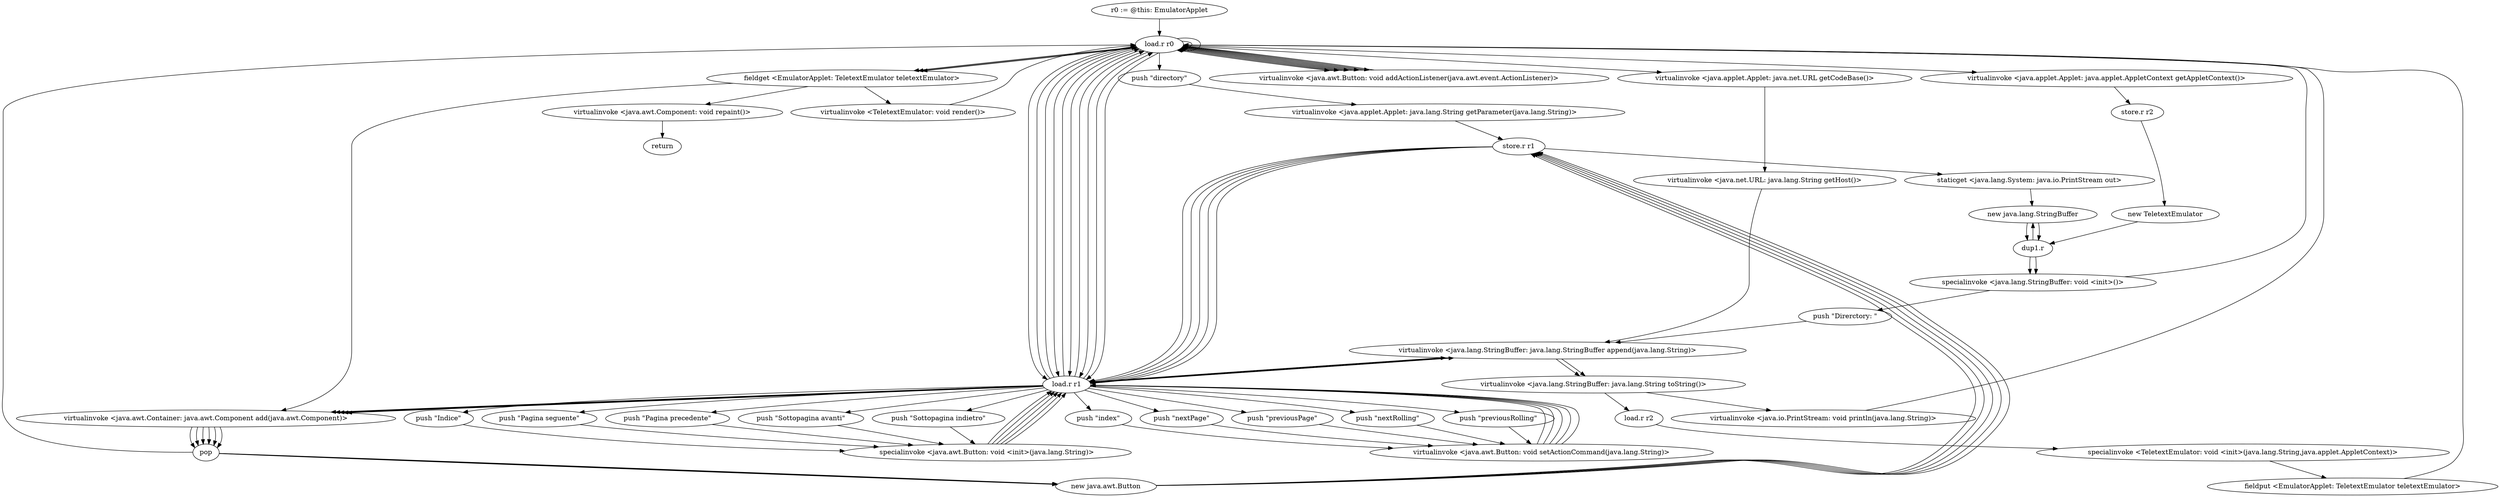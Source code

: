 digraph "" {
    "r0 := @this: EmulatorApplet"
    "load.r r0"
    "r0 := @this: EmulatorApplet"->"load.r r0";
    "push \"directory\""
    "load.r r0"->"push \"directory\"";
    "virtualinvoke <java.applet.Applet: java.lang.String getParameter(java.lang.String)>"
    "push \"directory\""->"virtualinvoke <java.applet.Applet: java.lang.String getParameter(java.lang.String)>";
    "store.r r1"
    "virtualinvoke <java.applet.Applet: java.lang.String getParameter(java.lang.String)>"->"store.r r1";
    "staticget <java.lang.System: java.io.PrintStream out>"
    "store.r r1"->"staticget <java.lang.System: java.io.PrintStream out>";
    "new java.lang.StringBuffer"
    "staticget <java.lang.System: java.io.PrintStream out>"->"new java.lang.StringBuffer";
    "dup1.r"
    "new java.lang.StringBuffer"->"dup1.r";
    "specialinvoke <java.lang.StringBuffer: void <init>()>"
    "dup1.r"->"specialinvoke <java.lang.StringBuffer: void <init>()>";
    "push \"Direrctory: \""
    "specialinvoke <java.lang.StringBuffer: void <init>()>"->"push \"Direrctory: \"";
    "virtualinvoke <java.lang.StringBuffer: java.lang.StringBuffer append(java.lang.String)>"
    "push \"Direrctory: \""->"virtualinvoke <java.lang.StringBuffer: java.lang.StringBuffer append(java.lang.String)>";
    "load.r r1"
    "virtualinvoke <java.lang.StringBuffer: java.lang.StringBuffer append(java.lang.String)>"->"load.r r1";
    "load.r r1"->"virtualinvoke <java.lang.StringBuffer: java.lang.StringBuffer append(java.lang.String)>";
    "virtualinvoke <java.lang.StringBuffer: java.lang.String toString()>"
    "virtualinvoke <java.lang.StringBuffer: java.lang.StringBuffer append(java.lang.String)>"->"virtualinvoke <java.lang.StringBuffer: java.lang.String toString()>";
    "virtualinvoke <java.io.PrintStream: void println(java.lang.String)>"
    "virtualinvoke <java.lang.StringBuffer: java.lang.String toString()>"->"virtualinvoke <java.io.PrintStream: void println(java.lang.String)>";
    "virtualinvoke <java.io.PrintStream: void println(java.lang.String)>"->"load.r r0";
    "load.r r0"->"load.r r0";
    "virtualinvoke <java.applet.Applet: java.applet.AppletContext getAppletContext()>"
    "load.r r0"->"virtualinvoke <java.applet.Applet: java.applet.AppletContext getAppletContext()>";
    "store.r r2"
    "virtualinvoke <java.applet.Applet: java.applet.AppletContext getAppletContext()>"->"store.r r2";
    "new TeletextEmulator"
    "store.r r2"->"new TeletextEmulator";
    "new TeletextEmulator"->"dup1.r";
    "dup1.r"->"new java.lang.StringBuffer";
    "new java.lang.StringBuffer"->"dup1.r";
    "dup1.r"->"specialinvoke <java.lang.StringBuffer: void <init>()>";
    "specialinvoke <java.lang.StringBuffer: void <init>()>"->"load.r r0";
    "virtualinvoke <java.applet.Applet: java.net.URL getCodeBase()>"
    "load.r r0"->"virtualinvoke <java.applet.Applet: java.net.URL getCodeBase()>";
    "virtualinvoke <java.net.URL: java.lang.String getHost()>"
    "virtualinvoke <java.applet.Applet: java.net.URL getCodeBase()>"->"virtualinvoke <java.net.URL: java.lang.String getHost()>";
    "virtualinvoke <java.net.URL: java.lang.String getHost()>"->"virtualinvoke <java.lang.StringBuffer: java.lang.StringBuffer append(java.lang.String)>";
    "virtualinvoke <java.lang.StringBuffer: java.lang.StringBuffer append(java.lang.String)>"->"load.r r1";
    "load.r r1"->"virtualinvoke <java.lang.StringBuffer: java.lang.StringBuffer append(java.lang.String)>";
    "virtualinvoke <java.lang.StringBuffer: java.lang.StringBuffer append(java.lang.String)>"->"virtualinvoke <java.lang.StringBuffer: java.lang.String toString()>";
    "load.r r2"
    "virtualinvoke <java.lang.StringBuffer: java.lang.String toString()>"->"load.r r2";
    "specialinvoke <TeletextEmulator: void <init>(java.lang.String,java.applet.AppletContext)>"
    "load.r r2"->"specialinvoke <TeletextEmulator: void <init>(java.lang.String,java.applet.AppletContext)>";
    "fieldput <EmulatorApplet: TeletextEmulator teletextEmulator>"
    "specialinvoke <TeletextEmulator: void <init>(java.lang.String,java.applet.AppletContext)>"->"fieldput <EmulatorApplet: TeletextEmulator teletextEmulator>";
    "fieldput <EmulatorApplet: TeletextEmulator teletextEmulator>"->"load.r r0";
    "load.r r0"->"load.r r0";
    "fieldget <EmulatorApplet: TeletextEmulator teletextEmulator>"
    "load.r r0"->"fieldget <EmulatorApplet: TeletextEmulator teletextEmulator>";
    "virtualinvoke <java.awt.Container: java.awt.Component add(java.awt.Component)>"
    "fieldget <EmulatorApplet: TeletextEmulator teletextEmulator>"->"virtualinvoke <java.awt.Container: java.awt.Component add(java.awt.Component)>";
    "pop"
    "virtualinvoke <java.awt.Container: java.awt.Component add(java.awt.Component)>"->"pop";
    "new java.awt.Button"
    "pop"->"new java.awt.Button";
    "new java.awt.Button"->"store.r r1";
    "store.r r1"->"load.r r1";
    "push \"Indice\""
    "load.r r1"->"push \"Indice\"";
    "specialinvoke <java.awt.Button: void <init>(java.lang.String)>"
    "push \"Indice\""->"specialinvoke <java.awt.Button: void <init>(java.lang.String)>";
    "specialinvoke <java.awt.Button: void <init>(java.lang.String)>"->"load.r r1";
    "push \"index\""
    "load.r r1"->"push \"index\"";
    "virtualinvoke <java.awt.Button: void setActionCommand(java.lang.String)>"
    "push \"index\""->"virtualinvoke <java.awt.Button: void setActionCommand(java.lang.String)>";
    "virtualinvoke <java.awt.Button: void setActionCommand(java.lang.String)>"->"load.r r1";
    "load.r r1"->"load.r r0";
    "virtualinvoke <java.awt.Button: void addActionListener(java.awt.event.ActionListener)>"
    "load.r r0"->"virtualinvoke <java.awt.Button: void addActionListener(java.awt.event.ActionListener)>";
    "virtualinvoke <java.awt.Button: void addActionListener(java.awt.event.ActionListener)>"->"load.r r0";
    "load.r r0"->"load.r r1";
    "load.r r1"->"virtualinvoke <java.awt.Container: java.awt.Component add(java.awt.Component)>";
    "virtualinvoke <java.awt.Container: java.awt.Component add(java.awt.Component)>"->"pop";
    "pop"->"new java.awt.Button";
    "new java.awt.Button"->"store.r r1";
    "store.r r1"->"load.r r1";
    "push \"Pagina seguente\""
    "load.r r1"->"push \"Pagina seguente\"";
    "push \"Pagina seguente\""->"specialinvoke <java.awt.Button: void <init>(java.lang.String)>";
    "specialinvoke <java.awt.Button: void <init>(java.lang.String)>"->"load.r r1";
    "push \"nextPage\""
    "load.r r1"->"push \"nextPage\"";
    "push \"nextPage\""->"virtualinvoke <java.awt.Button: void setActionCommand(java.lang.String)>";
    "virtualinvoke <java.awt.Button: void setActionCommand(java.lang.String)>"->"load.r r1";
    "load.r r1"->"load.r r0";
    "load.r r0"->"virtualinvoke <java.awt.Button: void addActionListener(java.awt.event.ActionListener)>";
    "virtualinvoke <java.awt.Button: void addActionListener(java.awt.event.ActionListener)>"->"load.r r0";
    "load.r r0"->"load.r r1";
    "load.r r1"->"virtualinvoke <java.awt.Container: java.awt.Component add(java.awt.Component)>";
    "virtualinvoke <java.awt.Container: java.awt.Component add(java.awt.Component)>"->"pop";
    "pop"->"new java.awt.Button";
    "new java.awt.Button"->"store.r r1";
    "store.r r1"->"load.r r1";
    "push \"Pagina precedente\""
    "load.r r1"->"push \"Pagina precedente\"";
    "push \"Pagina precedente\""->"specialinvoke <java.awt.Button: void <init>(java.lang.String)>";
    "specialinvoke <java.awt.Button: void <init>(java.lang.String)>"->"load.r r1";
    "push \"previousPage\""
    "load.r r1"->"push \"previousPage\"";
    "push \"previousPage\""->"virtualinvoke <java.awt.Button: void setActionCommand(java.lang.String)>";
    "virtualinvoke <java.awt.Button: void setActionCommand(java.lang.String)>"->"load.r r1";
    "load.r r1"->"load.r r0";
    "load.r r0"->"virtualinvoke <java.awt.Button: void addActionListener(java.awt.event.ActionListener)>";
    "virtualinvoke <java.awt.Button: void addActionListener(java.awt.event.ActionListener)>"->"load.r r0";
    "load.r r0"->"load.r r1";
    "load.r r1"->"virtualinvoke <java.awt.Container: java.awt.Component add(java.awt.Component)>";
    "virtualinvoke <java.awt.Container: java.awt.Component add(java.awt.Component)>"->"pop";
    "pop"->"new java.awt.Button";
    "new java.awt.Button"->"store.r r1";
    "store.r r1"->"load.r r1";
    "push \"Sottopagina avanti\""
    "load.r r1"->"push \"Sottopagina avanti\"";
    "push \"Sottopagina avanti\""->"specialinvoke <java.awt.Button: void <init>(java.lang.String)>";
    "specialinvoke <java.awt.Button: void <init>(java.lang.String)>"->"load.r r1";
    "push \"nextRolling\""
    "load.r r1"->"push \"nextRolling\"";
    "push \"nextRolling\""->"virtualinvoke <java.awt.Button: void setActionCommand(java.lang.String)>";
    "virtualinvoke <java.awt.Button: void setActionCommand(java.lang.String)>"->"load.r r1";
    "load.r r1"->"load.r r0";
    "load.r r0"->"virtualinvoke <java.awt.Button: void addActionListener(java.awt.event.ActionListener)>";
    "virtualinvoke <java.awt.Button: void addActionListener(java.awt.event.ActionListener)>"->"load.r r0";
    "load.r r0"->"load.r r1";
    "load.r r1"->"virtualinvoke <java.awt.Container: java.awt.Component add(java.awt.Component)>";
    "virtualinvoke <java.awt.Container: java.awt.Component add(java.awt.Component)>"->"pop";
    "pop"->"new java.awt.Button";
    "new java.awt.Button"->"store.r r1";
    "store.r r1"->"load.r r1";
    "push \"Sottopagina indietro\""
    "load.r r1"->"push \"Sottopagina indietro\"";
    "push \"Sottopagina indietro\""->"specialinvoke <java.awt.Button: void <init>(java.lang.String)>";
    "specialinvoke <java.awt.Button: void <init>(java.lang.String)>"->"load.r r1";
    "push \"previousRolling\""
    "load.r r1"->"push \"previousRolling\"";
    "push \"previousRolling\""->"virtualinvoke <java.awt.Button: void setActionCommand(java.lang.String)>";
    "virtualinvoke <java.awt.Button: void setActionCommand(java.lang.String)>"->"load.r r1";
    "load.r r1"->"load.r r0";
    "load.r r0"->"virtualinvoke <java.awt.Button: void addActionListener(java.awt.event.ActionListener)>";
    "virtualinvoke <java.awt.Button: void addActionListener(java.awt.event.ActionListener)>"->"load.r r0";
    "load.r r0"->"load.r r1";
    "load.r r1"->"virtualinvoke <java.awt.Container: java.awt.Component add(java.awt.Component)>";
    "virtualinvoke <java.awt.Container: java.awt.Component add(java.awt.Component)>"->"pop";
    "pop"->"load.r r0";
    "load.r r0"->"fieldget <EmulatorApplet: TeletextEmulator teletextEmulator>";
    "virtualinvoke <TeletextEmulator: void render()>"
    "fieldget <EmulatorApplet: TeletextEmulator teletextEmulator>"->"virtualinvoke <TeletextEmulator: void render()>";
    "virtualinvoke <TeletextEmulator: void render()>"->"load.r r0";
    "load.r r0"->"fieldget <EmulatorApplet: TeletextEmulator teletextEmulator>";
    "virtualinvoke <java.awt.Component: void repaint()>"
    "fieldget <EmulatorApplet: TeletextEmulator teletextEmulator>"->"virtualinvoke <java.awt.Component: void repaint()>";
    "return"
    "virtualinvoke <java.awt.Component: void repaint()>"->"return";
}

